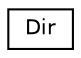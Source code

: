 digraph "Graphical Class Hierarchy"
{
 // LATEX_PDF_SIZE
  edge [fontname="Helvetica",fontsize="10",labelfontname="Helvetica",labelfontsize="10"];
  node [fontname="Helvetica",fontsize="10",shape=record];
  rankdir="LR";
  Node0 [label="Dir",height=0.2,width=0.4,color="black", fillcolor="white", style="filled",URL="$classDir.html",tooltip=" "];
}
